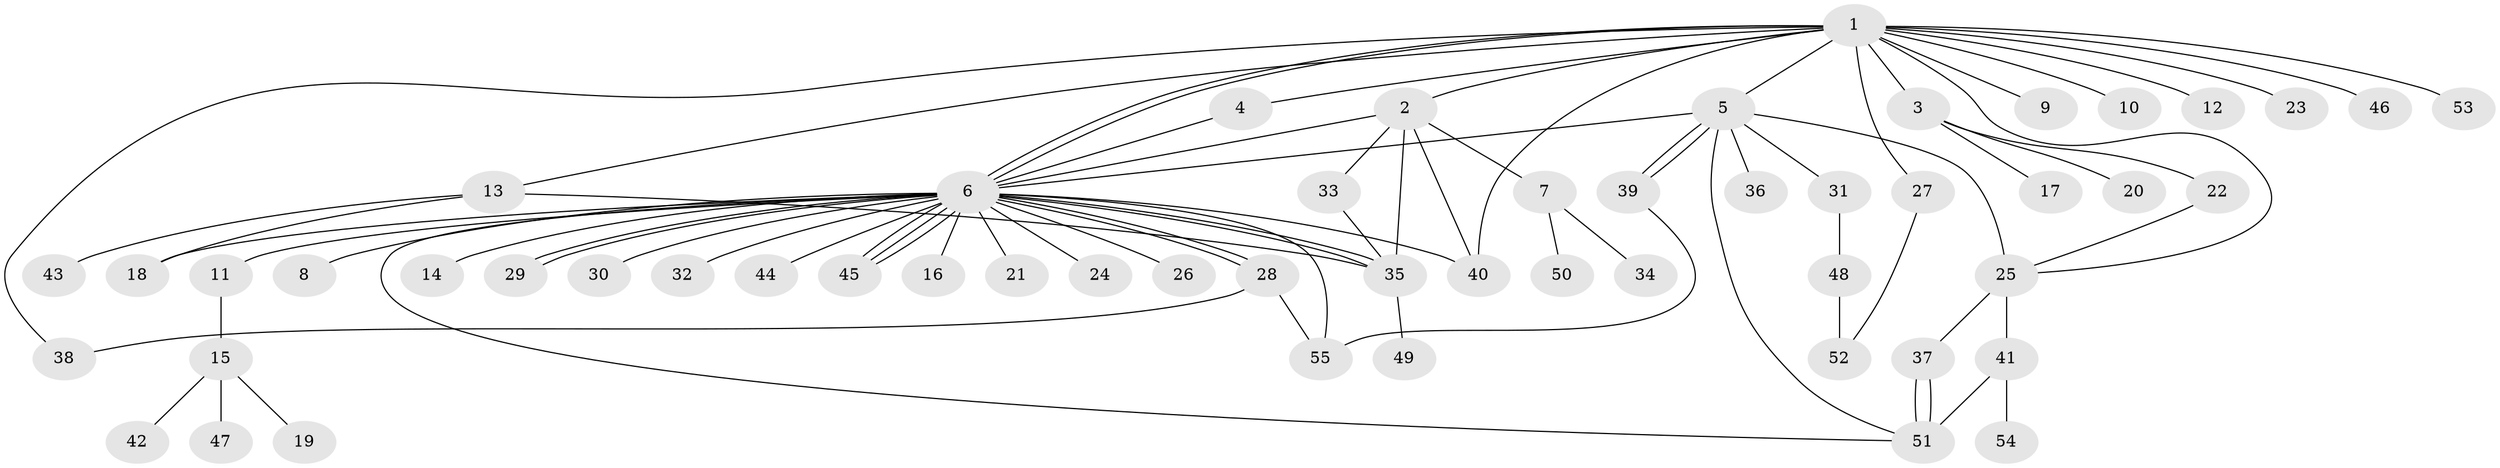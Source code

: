 // coarse degree distribution, {14: 0.03571428571428571, 4: 0.14285714285714285, 2: 0.17857142857142858, 1: 0.5714285714285714, 3: 0.07142857142857142}
// Generated by graph-tools (version 1.1) at 2025/50/03/04/25 22:50:21]
// undirected, 55 vertices, 80 edges
graph export_dot {
  node [color=gray90,style=filled];
  1;
  2;
  3;
  4;
  5;
  6;
  7;
  8;
  9;
  10;
  11;
  12;
  13;
  14;
  15;
  16;
  17;
  18;
  19;
  20;
  21;
  22;
  23;
  24;
  25;
  26;
  27;
  28;
  29;
  30;
  31;
  32;
  33;
  34;
  35;
  36;
  37;
  38;
  39;
  40;
  41;
  42;
  43;
  44;
  45;
  46;
  47;
  48;
  49;
  50;
  51;
  52;
  53;
  54;
  55;
  1 -- 2;
  1 -- 3;
  1 -- 4;
  1 -- 5;
  1 -- 6;
  1 -- 6;
  1 -- 9;
  1 -- 10;
  1 -- 12;
  1 -- 13;
  1 -- 23;
  1 -- 25;
  1 -- 27;
  1 -- 38;
  1 -- 40;
  1 -- 46;
  1 -- 53;
  2 -- 6;
  2 -- 7;
  2 -- 33;
  2 -- 35;
  2 -- 40;
  3 -- 17;
  3 -- 20;
  3 -- 22;
  4 -- 6;
  5 -- 6;
  5 -- 25;
  5 -- 31;
  5 -- 36;
  5 -- 39;
  5 -- 39;
  5 -- 51;
  6 -- 8;
  6 -- 11;
  6 -- 14;
  6 -- 16;
  6 -- 18;
  6 -- 21;
  6 -- 24;
  6 -- 26;
  6 -- 28;
  6 -- 28;
  6 -- 29;
  6 -- 29;
  6 -- 30;
  6 -- 32;
  6 -- 35;
  6 -- 35;
  6 -- 40;
  6 -- 44;
  6 -- 45;
  6 -- 45;
  6 -- 45;
  6 -- 51;
  6 -- 55;
  7 -- 34;
  7 -- 50;
  11 -- 15;
  13 -- 18;
  13 -- 35;
  13 -- 43;
  15 -- 19;
  15 -- 42;
  15 -- 47;
  22 -- 25;
  25 -- 37;
  25 -- 41;
  27 -- 52;
  28 -- 38;
  28 -- 55;
  31 -- 48;
  33 -- 35;
  35 -- 49;
  37 -- 51;
  37 -- 51;
  39 -- 55;
  41 -- 51;
  41 -- 54;
  48 -- 52;
}
